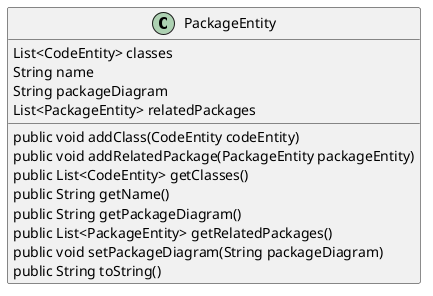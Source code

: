 @startuml
skinparam linetype Ortho
class PackageEntity {
    List<CodeEntity> classes
    String name
    String packageDiagram
    List<PackageEntity> relatedPackages
    public void addClass(CodeEntity codeEntity)
    public void addRelatedPackage(PackageEntity packageEntity)
    public List<CodeEntity> getClasses()
    public String getName()
    public String getPackageDiagram()
    public List<PackageEntity> getRelatedPackages()
    public void setPackageDiagram(String packageDiagram)
    public String toString()
}
@enduml
